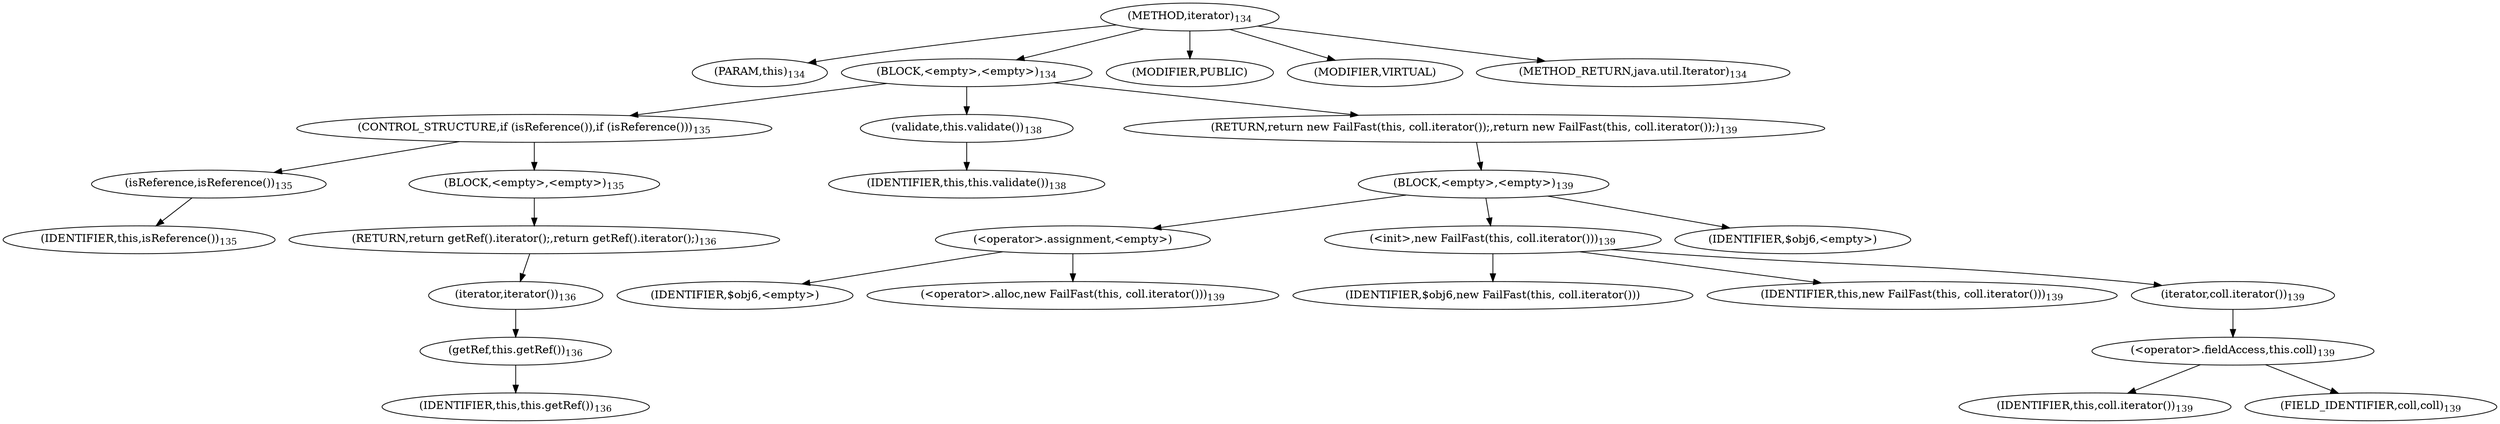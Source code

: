 digraph "iterator" {  
"315" [label = <(METHOD,iterator)<SUB>134</SUB>> ]
"58" [label = <(PARAM,this)<SUB>134</SUB>> ]
"316" [label = <(BLOCK,&lt;empty&gt;,&lt;empty&gt;)<SUB>134</SUB>> ]
"317" [label = <(CONTROL_STRUCTURE,if (isReference()),if (isReference()))<SUB>135</SUB>> ]
"318" [label = <(isReference,isReference())<SUB>135</SUB>> ]
"57" [label = <(IDENTIFIER,this,isReference())<SUB>135</SUB>> ]
"319" [label = <(BLOCK,&lt;empty&gt;,&lt;empty&gt;)<SUB>135</SUB>> ]
"320" [label = <(RETURN,return getRef().iterator();,return getRef().iterator();)<SUB>136</SUB>> ]
"321" [label = <(iterator,iterator())<SUB>136</SUB>> ]
"322" [label = <(getRef,this.getRef())<SUB>136</SUB>> ]
"59" [label = <(IDENTIFIER,this,this.getRef())<SUB>136</SUB>> ]
"323" [label = <(validate,this.validate())<SUB>138</SUB>> ]
"60" [label = <(IDENTIFIER,this,this.validate())<SUB>138</SUB>> ]
"324" [label = <(RETURN,return new FailFast(this, coll.iterator());,return new FailFast(this, coll.iterator());)<SUB>139</SUB>> ]
"325" [label = <(BLOCK,&lt;empty&gt;,&lt;empty&gt;)<SUB>139</SUB>> ]
"326" [label = <(&lt;operator&gt;.assignment,&lt;empty&gt;)> ]
"327" [label = <(IDENTIFIER,$obj6,&lt;empty&gt;)> ]
"328" [label = <(&lt;operator&gt;.alloc,new FailFast(this, coll.iterator()))<SUB>139</SUB>> ]
"329" [label = <(&lt;init&gt;,new FailFast(this, coll.iterator()))<SUB>139</SUB>> ]
"330" [label = <(IDENTIFIER,$obj6,new FailFast(this, coll.iterator()))> ]
"61" [label = <(IDENTIFIER,this,new FailFast(this, coll.iterator()))<SUB>139</SUB>> ]
"331" [label = <(iterator,coll.iterator())<SUB>139</SUB>> ]
"332" [label = <(&lt;operator&gt;.fieldAccess,this.coll)<SUB>139</SUB>> ]
"333" [label = <(IDENTIFIER,this,coll.iterator())<SUB>139</SUB>> ]
"334" [label = <(FIELD_IDENTIFIER,coll,coll)<SUB>139</SUB>> ]
"335" [label = <(IDENTIFIER,$obj6,&lt;empty&gt;)> ]
"336" [label = <(MODIFIER,PUBLIC)> ]
"337" [label = <(MODIFIER,VIRTUAL)> ]
"338" [label = <(METHOD_RETURN,java.util.Iterator)<SUB>134</SUB>> ]
  "315" -> "58" 
  "315" -> "316" 
  "315" -> "336" 
  "315" -> "337" 
  "315" -> "338" 
  "316" -> "317" 
  "316" -> "323" 
  "316" -> "324" 
  "317" -> "318" 
  "317" -> "319" 
  "318" -> "57" 
  "319" -> "320" 
  "320" -> "321" 
  "321" -> "322" 
  "322" -> "59" 
  "323" -> "60" 
  "324" -> "325" 
  "325" -> "326" 
  "325" -> "329" 
  "325" -> "335" 
  "326" -> "327" 
  "326" -> "328" 
  "329" -> "330" 
  "329" -> "61" 
  "329" -> "331" 
  "331" -> "332" 
  "332" -> "333" 
  "332" -> "334" 
}
